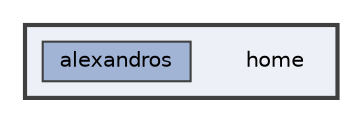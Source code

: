 digraph "/home"
{
 // LATEX_PDF_SIZE
  bgcolor="transparent";
  edge [fontname=Helvetica,fontsize=10,labelfontname=Helvetica,labelfontsize=10];
  node [fontname=Helvetica,fontsize=10,shape=box,height=0.2,width=0.4];
  compound=true
  subgraph clusterdir_43e0a1f539e00dcfa1a6bc4d4fee4fc2 {
    graph [ bgcolor="#edf0f7", pencolor="grey25", label="", fontname=Helvetica,fontsize=10 style="filled,bold", URL="dir_43e0a1f539e00dcfa1a6bc4d4fee4fc2.html",tooltip=""]
    dir_43e0a1f539e00dcfa1a6bc4d4fee4fc2 [shape=plaintext, label="home"];
  dir_c8764803e4c72cb3d2eda0b6c177fc54 [label="alexandros", fillcolor="#a2b4d6", color="grey25", style="filled", URL="dir_c8764803e4c72cb3d2eda0b6c177fc54.html",tooltip=""];
  }
}
